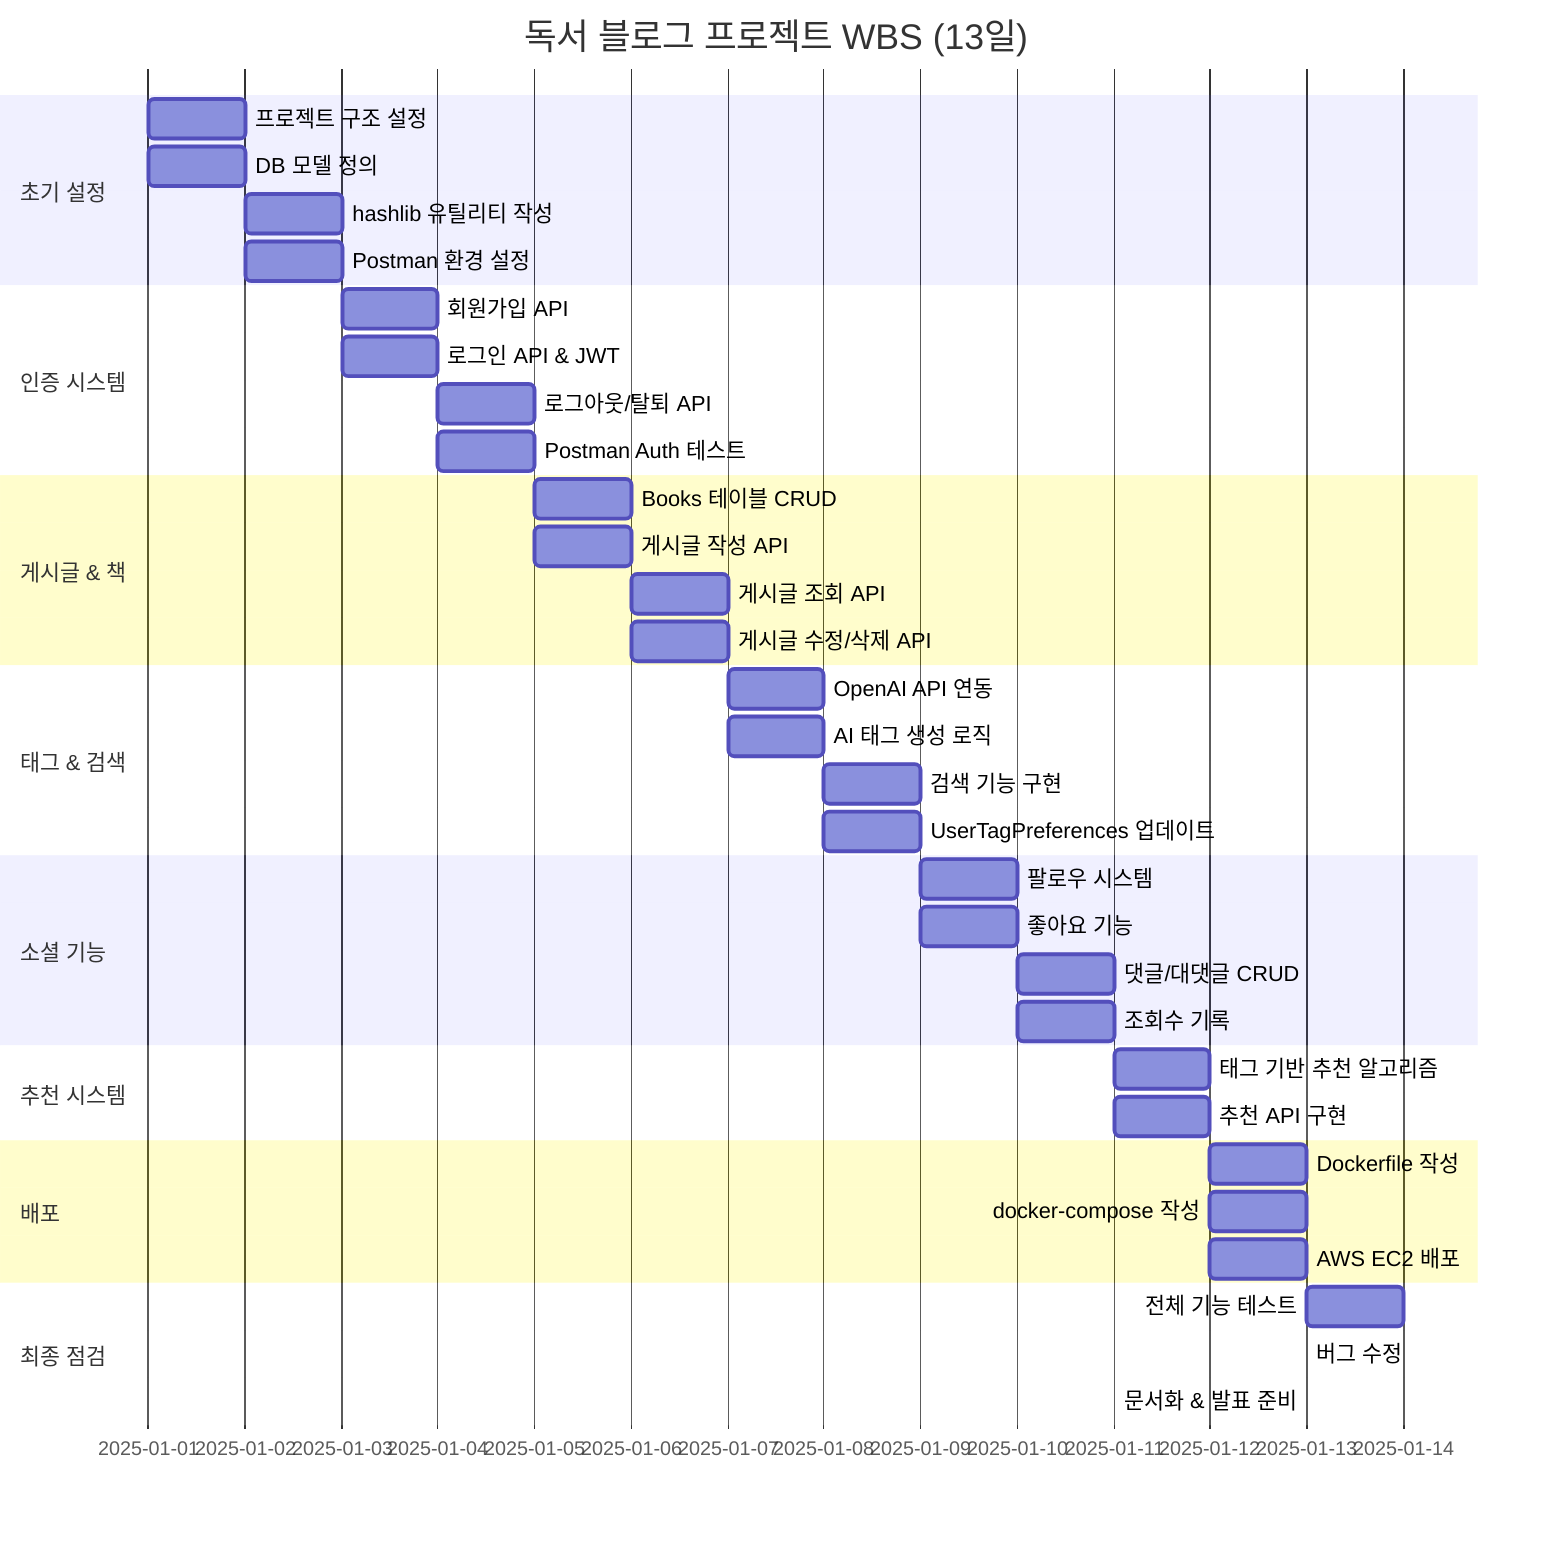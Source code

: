 gantt
    title 독서 블로그 프로젝트 WBS (13일)
    dateFormat YYYY-MM-DD
    
    section 초기 설정
    프로젝트 구조 설정           :a1, 2025-01-01, 1d
    DB 모델 정의                :a2, 2025-01-01, 1d
    hashlib 유틸리티 작성       :a3, 2025-01-02, 1d
    Postman 환경 설정           :a4, 2025-01-02, 1d
    
    section 인증 시스템
    회원가입 API                :b1, 2025-01-03, 1d
    로그인 API & JWT           :b2, 2025-01-03, 1d
    로그아웃/탈퇴 API          :b3, 2025-01-04, 1d
    Postman Auth 테스트        :b4, 2025-01-04, 1d
    
    section 게시글 & 책
    Books 테이블 CRUD          :c1, 2025-01-05, 1d
    게시글 작성 API            :c2, 2025-01-05, 1d
    게시글 조회 API            :c3, 2025-01-06, 1d
    게시글 수정/삭제 API       :c4, 2025-01-06, 1d
    
    section 태그 & 검색
    OpenAI API 연동            :d1, 2025-01-07, 1d
    AI 태그 생성 로직          :d2, 2025-01-07, 1d
    검색 기능 구현             :d3, 2025-01-08, 1d
    UserTagPreferences 업데이트 :d4, 2025-01-08, 1d
    
    section 소셜 기능
    팔로우 시스템              :e1, 2025-01-09, 1d
    좋아요 기능                :e2, 2025-01-09, 1d
    댓글/대댓글 CRUD          :e3, 2025-01-10, 1d
    조회수 기록                :e4, 2025-01-10, 1d
    
    section 추천 시스템
    태그 기반 추천 알고리즘    :f1, 2025-01-11, 1d
    추천 API 구현              :f2, 2025-01-11, 1d
    
    section 배포
    Dockerfile 작성            :g1, 2025-01-12, 0.5d
    docker-compose 작성        :g2, 2025-01-12, 0.5d
    AWS EC2 배포              :g3, 2025-01-12, 1d
    
    section 최종 점검
    전체 기능 테스트           :h1, 2025-01-13, 0.5d
    버그 수정                  :h2, 2025-01-13, 0.3d
    문서화 & 발표 준비         :h3, 2025-01-13, 0.2d
